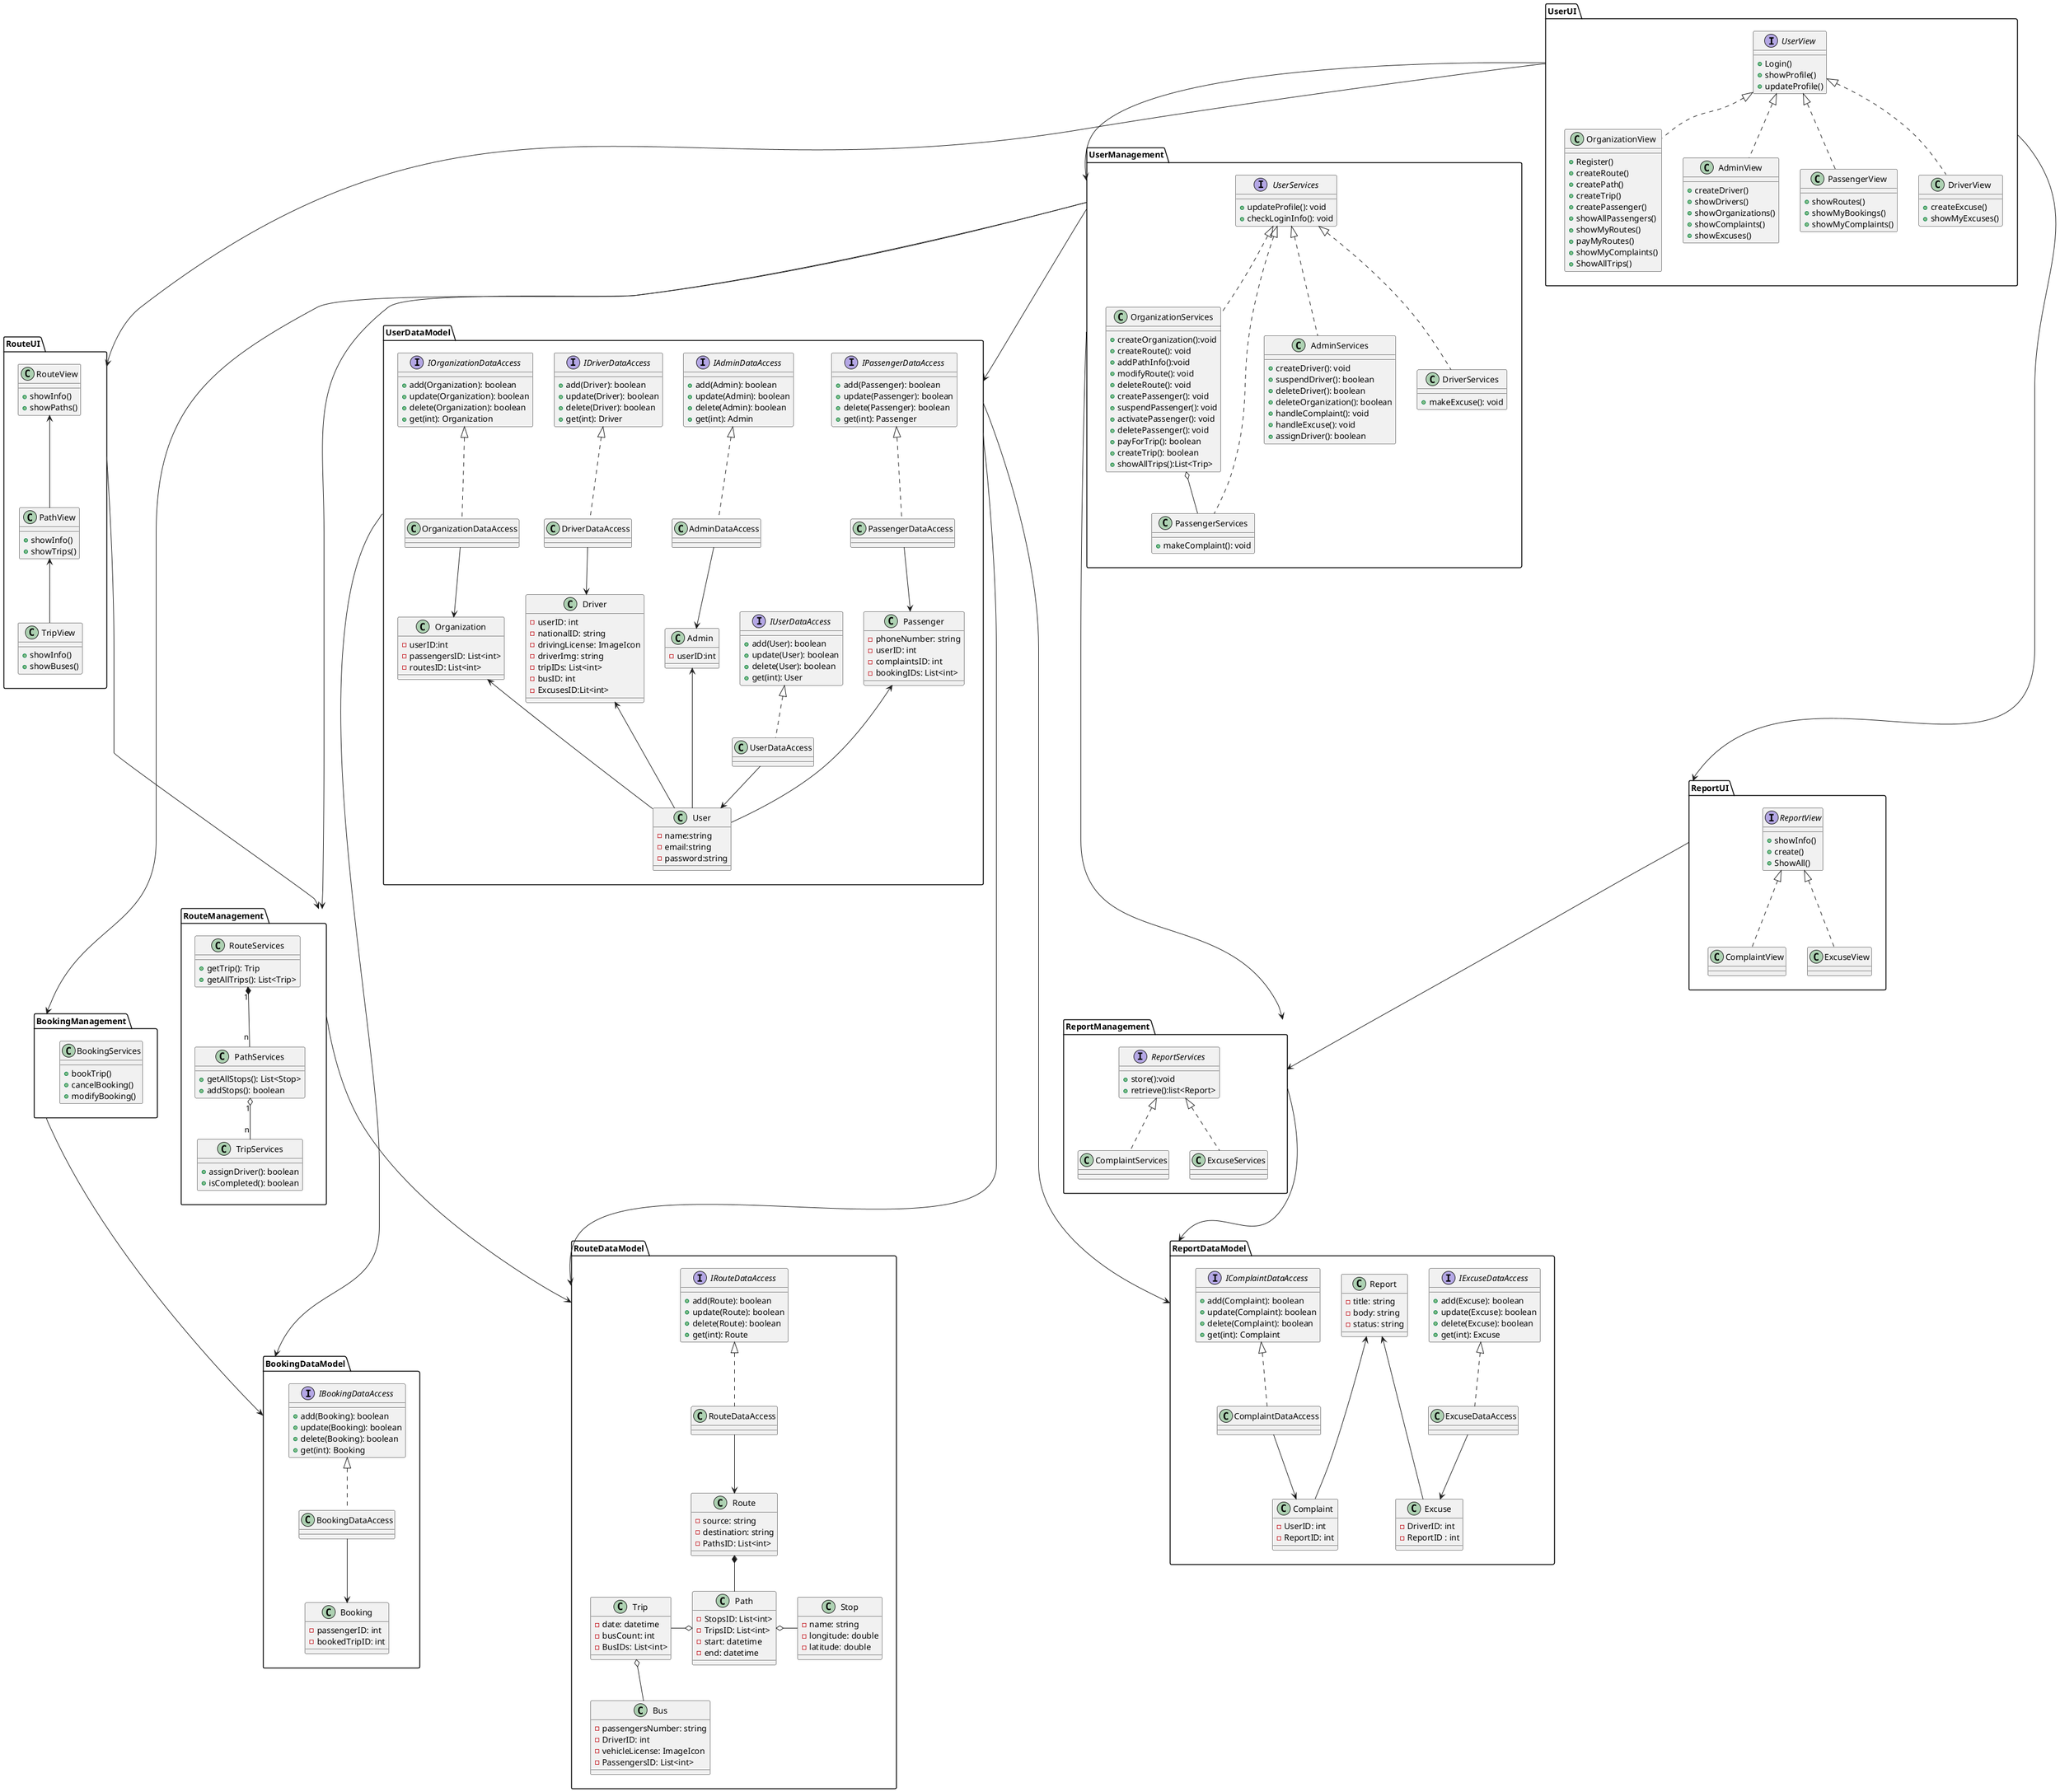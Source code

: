 @startuml class-diagram


package UserUI {
    interface UserView {
        +Login()
        +showProfile()
        +updateProfile()
    }

    class OrganizationView {
        +Register()
        +createRoute()
        +createPath()
        +createTrip()
        +createPassenger()
        +showAllPassengers()
        ' include suspend, activate and delete
        +showMyRoutes()
        +payMyRoutes()
        +showMyComplaints()
        +ShowAllTrips()
    }

    class AdminView {
        +createDriver()
        +showDrivers()
        ' include suspend, activate and delete
        +showOrganizations()
        ' include suspend, activate and delete
        +showComplaints()
        ' includes handle them
        +showExcuses()
        ' includes handle them
    }

    class PassengerView {
        +showRoutes()
        ' includes show paths, trips and book them
        +showMyBookings()
        +showMyComplaints()
        ' includes making new ones
    }

    class DriverView {
        +createExcuse()
        +showMyExcuses()
    }
}

package RouteUI {
    class TripView {
        +showInfo()
        +showBuses()
    }

    class PathView {
        +showInfo()
        +showTrips()
    }

    class RouteView {
        +showInfo()
        +showPaths()
    }
}

package ReportUI {
    interface ReportView {
        +showInfo()
        +create()
        +ShowAll()
        ' represents the form filled to create a report
    }

    class ComplaintView {
        
    }

    class ExcuseView {
    }
}

package ReportManagement {
    interface ReportServices {
        +store():void
        +retrieve():list<Report>
    }

    class ComplaintServices {
       
    }

    class ExcuseServices {
    }
}

package UserManagement {
    interface UserServices {
        +updateProfile(): void
        +checkLoginInfo(): void
    }

    class AdminServices {
        +createDriver(): void
        +suspendDriver(): boolean
        +deleteDriver(): boolean
        +deleteOrganization(): boolean
        +handleComplaint(): void
        +handleExcuse(): void
        +assignDriver(): boolean
    }

    class DriverServices {
        +makeExcuse(): void
    }

    class PassengerServices {
        +makeComplaint(): void
    }

    class OrganizationServices {
        +createOrganization():void
        +createRoute(): void
        +addPathInfo():void
        +modifyRoute(): void
        +deleteRoute(): void
        +createPassenger(): void
        +suspendPassenger(): void
        +activatePassenger(): void
        +deletePassenger(): void
        'we are decide that the pay for trip not route !!!!!'
        +payForTrip(): boolean
        +createTrip(): boolean
        +showAllTrips():List<Trip>
    }
}

package RouteManagement {
    /'Each route contains multiple paths
    Each route contains source and destination only
    Each path contains multiple stops
    Each path contains multiple trips
    Each trip has one start time'/
    class RouteServices {
        +getTrip(): Trip
        +getAllTrips(): List<Trip>
    }

    class TripServices {
        +assignDriver(): boolean
        +isCompleted(): boolean
    }

    class PathServices {
        +getAllStops(): List<Stop>
        +addStops(): boolean
    }
}

package BookingManagement {
    class BookingServices {
        +bookTrip()
        +cancelBooking()
        +modifyBooking()
    }
}

package UserDataModel {
    class User {
        -name:string
        -email:string
        -password:string
    }

    class Admin {
        -userID:int
    }

    class Passenger {
        -phoneNumber: string
        -userID: int
        -complaintsID: int
        -bookingIDs: List<int>
        ' booked by the passenger
    }

    class Organization {
        -userID:int
        -passengersID: List<int>
        -routesID: List<int>
    }

    class Driver {
        -userID: int
        -nationalID: string
        -drivingLicense: ImageIcon
        -driverImg: string
        -tripIDs: List<int>
        -busID: int
        -ExcusesID:Lit<int>
    }

    interface IUserDataAccess {
        +add(User): boolean
        +update(User): boolean
        +delete(User): boolean
        +get(int): User
    }

    interface IAdminDataAccess {
        +add(Admin): boolean
        +update(Admin): boolean
        +delete(Admin): boolean
        +get(int): Admin
    }

    interface IDriverDataAccess {
        +add(Driver): boolean
        +update(Driver): boolean
        +delete(Driver): boolean
        +get(int): Driver
    }

    interface IOrganizationDataAccess {
        +add(Organization): boolean
        +update(Organization): boolean
        +delete(Organization): boolean
        +get(int): Organization
    }

    interface IPassengerDataAccess {
        +add(Passenger): boolean
        +update(Passenger): boolean
        +delete(Passenger): boolean
        +get(int): Passenger
    }

    class UserDataAccess {
    }

    class AdminDataAccess {
    }

    class DriverDataAccess {
    }

    class OrganizationDataAccess {
    }

    class PassengerDataAccess {
    }
}

package ReportDataModel {
    class Report{
        -title: string
        -body: string
        -status: string
    }
    class Excuse {
        -DriverID: int
        -ReportID : int
    }

    class Complaint {
        -UserID: int
        -ReportID: int 
    }
    interface IExcuseDataAccess {
        +add(Excuse): boolean
        +update(Excuse): boolean
        +delete(Excuse): boolean
        +get(int): Excuse
    }

    interface IComplaintDataAccess {
        +add(Complaint): boolean
        +update(Complaint): boolean
        +delete(Complaint): boolean
        +get(int): Complaint
    }

    class ExcuseDataAccess {
    }

    class ComplaintDataAccess {
    }
}

package RouteDataModel {
    class Path {
        -StopsID: List<int>
        -TripsID: List<int>
        -start: datetime
        -end: datetime
    }

    class Route {
        -source: string
        -destination: string
        -PathsID: List<int>
    }

    class Stop {
        -name: string
        -longitude: double
        -latitude: double
    }

    class Trip {
        -date: datetime
        -busCount: int
        -BusIDs: List<int>
    }

    interface IRouteDataAccess {
        +add(Route): boolean
        +update(Route): boolean
        +delete(Route): boolean
        +get(int): Route
    }

    class RouteDataAccess {
    }

    class Bus {
        -passengersNumber: string
        -DriverID: int
        -vehicleLicense: ImageIcon
        -PassengersID: List<int>
    }
}

package BookingDataModel {
    interface IBookingDataAccess{
       +add(Booking): boolean
       +update(Booking): boolean
       +delete(Booking): boolean
       +get(int): Booking
    }
    class BookingDataAccess{

    }
    class Booking {
        -passengerID: int
        -bookedTripID: int
    }
}

UserServices <|.. DriverServices
UserServices <|.. OrganizationServices
UserServices <|.. PassengerServices
UserServices <|.. AdminServices

ReportServices <|.. ExcuseServices
ReportServices <|.. ComplaintServices

OrganizationServices o-- PassengerServices

RouteServices "1" *-- "n" PathServices
PathServices "1" o-- "n" TripServices

IUserDataAccess <|.. UserDataAccess
UserDataAccess --> User

IAdminDataAccess <|.. AdminDataAccess
AdminDataAccess --> Admin

IComplaintDataAccess <|.. ComplaintDataAccess
ComplaintDataAccess --> Complaint

IDriverDataAccess <|.. DriverDataAccess
DriverDataAccess --> Driver

IPassengerDataAccess <|.. PassengerDataAccess
PassengerDataAccess --> Passenger

IOrganizationDataAccess <|.. OrganizationDataAccess
OrganizationDataAccess --> Organization

IExcuseDataAccess <|.. ExcuseDataAccess
ExcuseDataAccess --> Excuse

IRouteDataAccess <|.. RouteDataAccess
RouteDataAccess --> Route

Trip -o Path
Path o- Stop
Route *-- Path
Trip o-- Bus
IBookingDataAccess <|.. BookingDataAccess 
BookingDataAccess --> Booking
UserView <|.. OrganizationView
UserView <|.. AdminView
UserView <|.. PassengerView
UserView <|.. DriverView

RouteView <-- PathView
PathView <-- TripView

ReportView <|.. ExcuseView
ReportView <|.. ComplaintView

UserUI --> UserManagement
RouteUI --> RouteManagement
ReportUI --> ReportManagement

UserManagement --> UserDataModel
ReportManagement --> ReportDataModel
RouteManagement --> RouteDataModel
BookingManagement --> BookingDataModel

UserUI ---> RouteUI
UserUI -------> ReportUI

UserManagement -------> RouteManagement
UserManagement --------> ReportManagement
UserManagement --------> BookingManagement

UserDataModel ----------> RouteDataModel
UserDataModel ----------> ReportDataModel
UserDataModel -----------> BookingDataModel

Report  <--- Excuse
Report  <--- Complaint
Admin <--- User
Driver <--- User
Passenger <--- User
Organization <--- User
@enduml